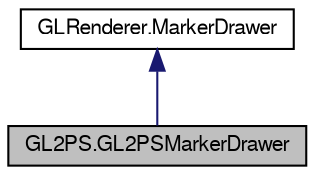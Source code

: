 digraph G
{
  edge [fontname="FreeSans",fontsize="10",labelfontname="FreeSans",labelfontsize="10"];
  node [fontname="FreeSans",fontsize="10",shape=record];
  Node1 [label="GL2PS.GL2PSMarkerDrawer",height=0.2,width=0.4,color="black", fillcolor="grey75", style="filled" fontcolor="black"];
  Node2 -> Node1 [dir="back",color="midnightblue",fontsize="10",style="solid",fontname="FreeSans"];
  Node2 [label="GLRenderer.MarkerDrawer",height=0.2,width=0.4,color="black", fillcolor="white", style="filled",URL="$interfaceorg_1_1octave_1_1graphics_1_1_g_l_renderer_1_1_marker_drawer.html"];
}
